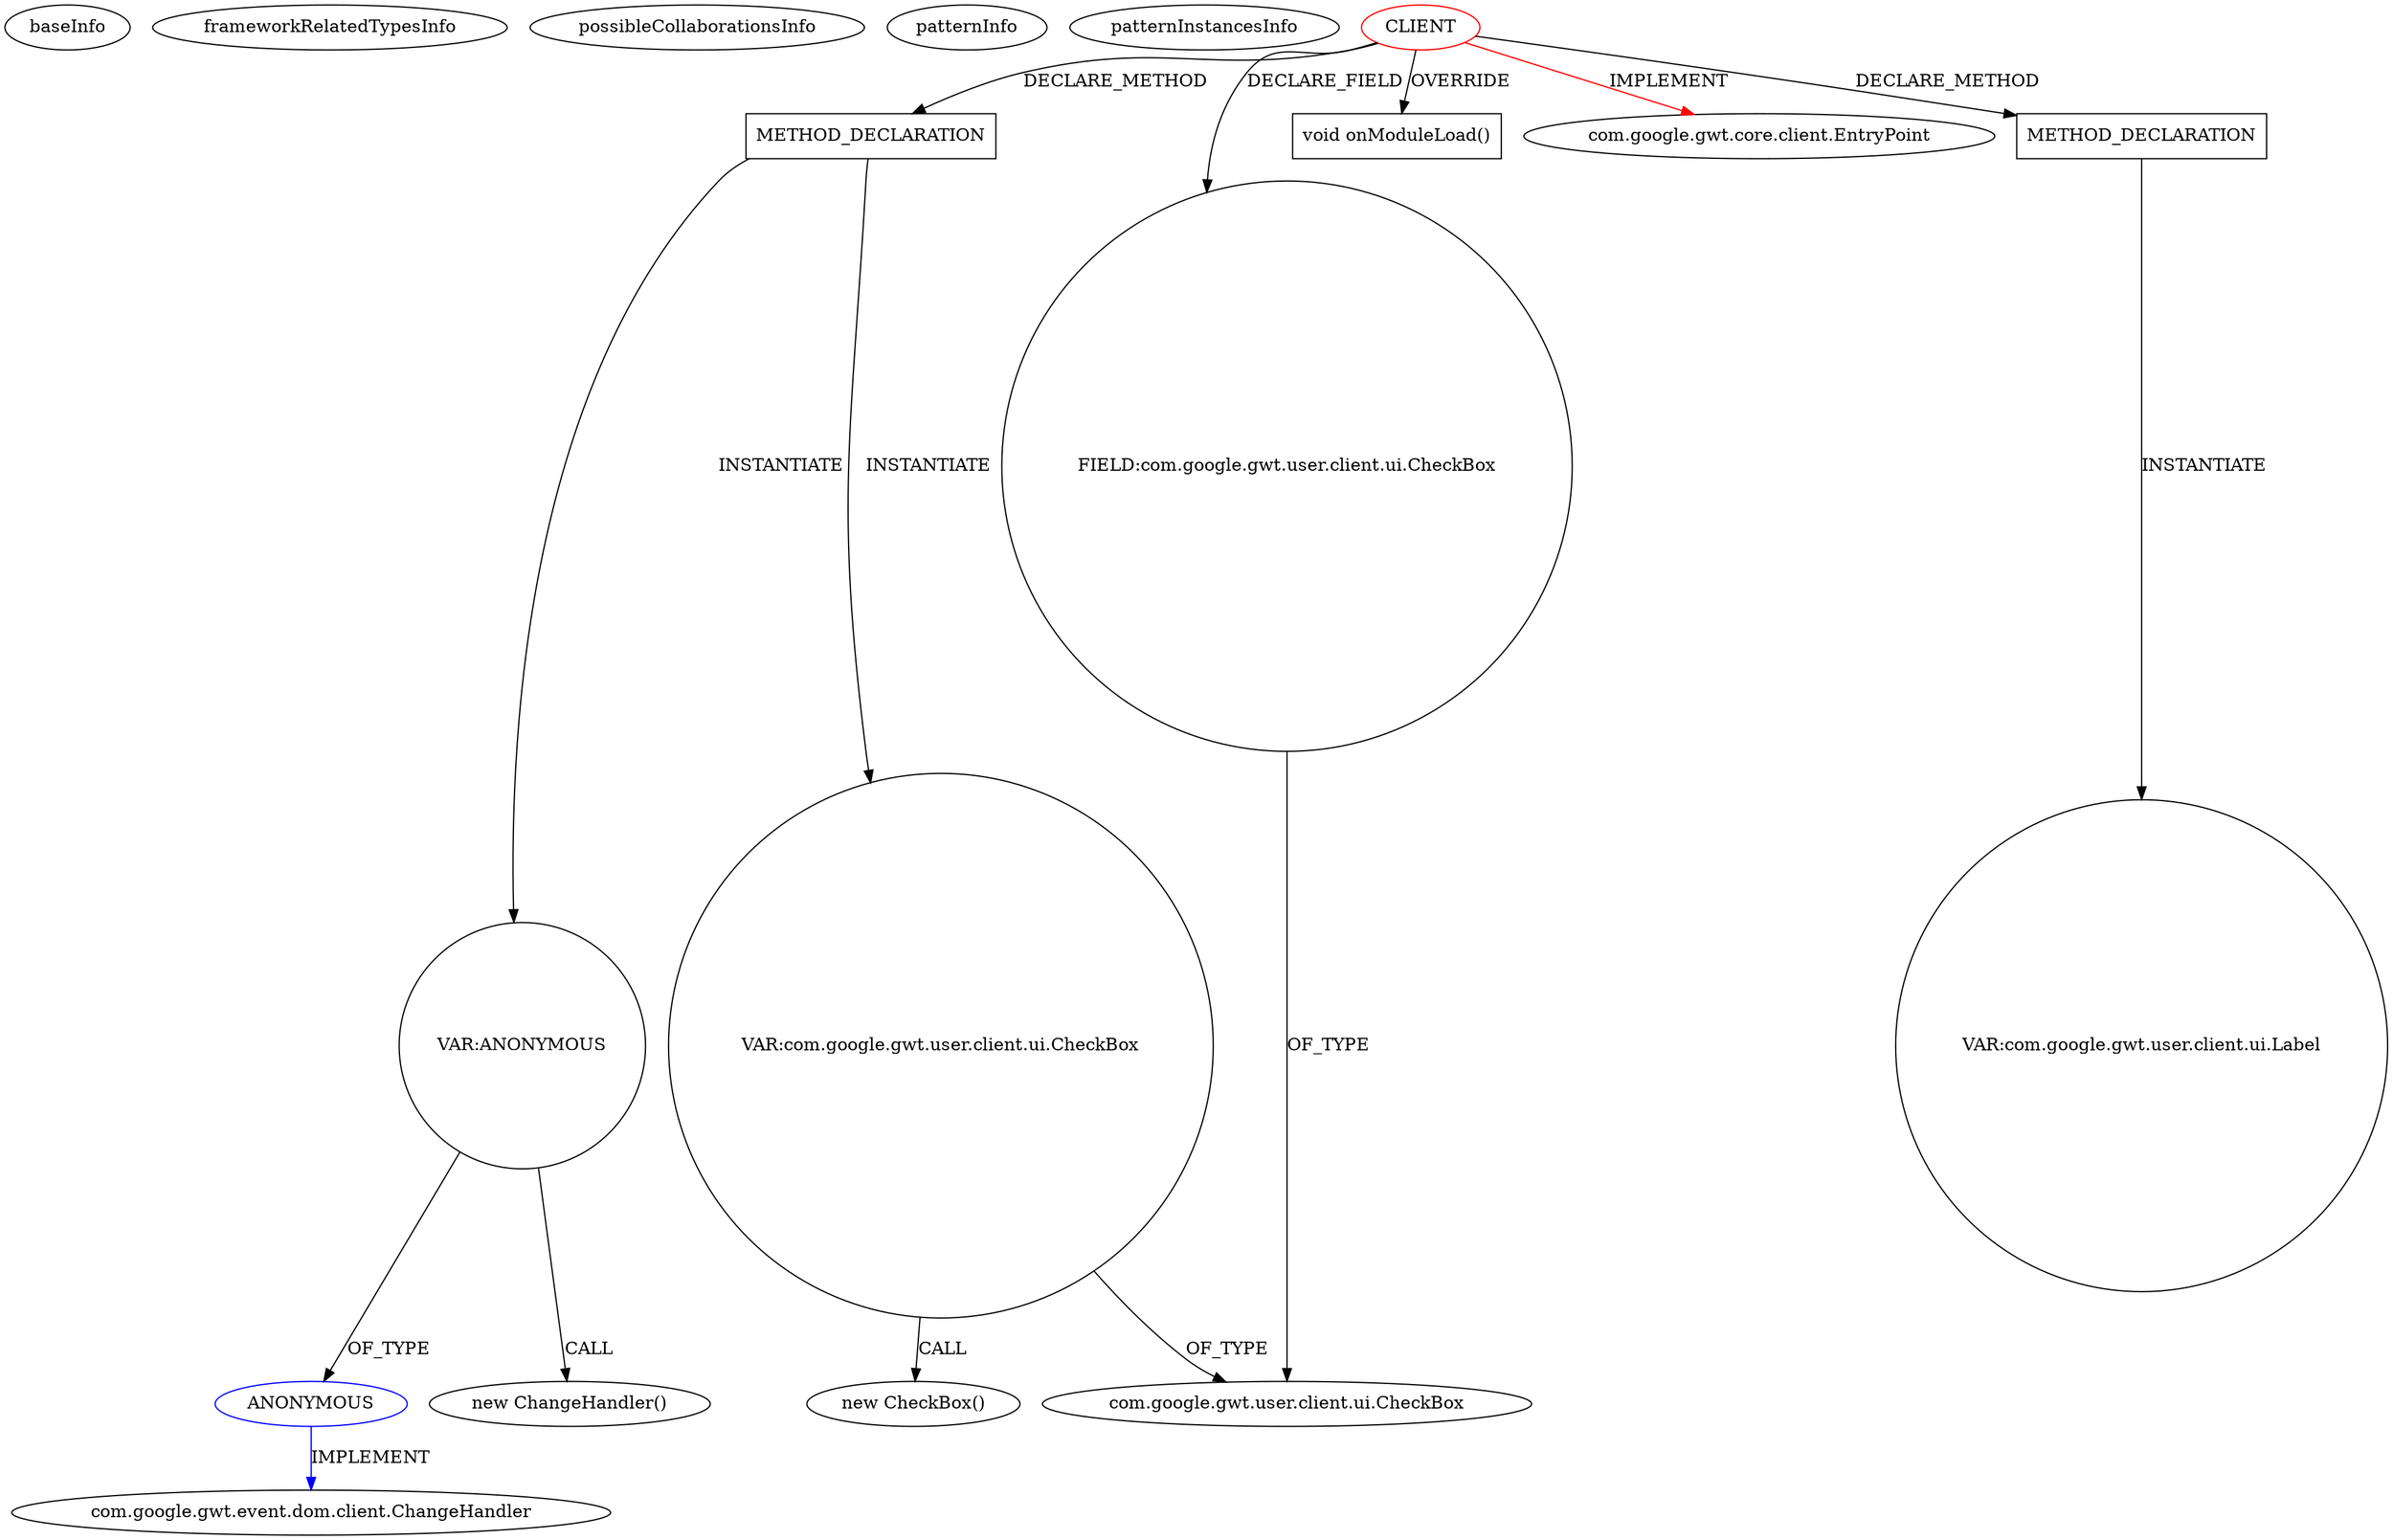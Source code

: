 digraph {
baseInfo[graphId=1019,category="pattern",isAnonymous=false,possibleRelation=true]
frameworkRelatedTypesInfo[0="com.google.gwt.core.client.EntryPoint"]
possibleCollaborationsInfo[0="1019~INSTANTIATION-CLIENT_METHOD_DECLARATION-~com.google.gwt.core.client.EntryPoint ~com.google.gwt.event.dom.client.ChangeHandler ~false~true"]
patternInfo[frequency=2.0,patternRootClient=0]
patternInstancesInfo[0="spydon-esiade~/spydon-esiade/esiade-master/src/net/esiade/client/Esiade.java~Esiade~4504",1="DeannaSurma-Census~/DeannaSurma-Census/Census-master/src/com/cs4302/census/client/Census.java~Census~109"]
353[label="new ChangeHandler()",vertexType="CONSTRUCTOR_CALL",isFrameworkType=false]
354[label="VAR:ANONYMOUS",vertexType="VARIABLE_EXPRESION",isFrameworkType=false,shape=circle]
355[label="ANONYMOUS",vertexType="REFERENCE_ANONYMOUS_DECLARATION",isFrameworkType=false,color=blue]
356[label="com.google.gwt.event.dom.client.ChangeHandler",vertexType="FRAMEWORK_INTERFACE_TYPE",isFrameworkType=false]
178[label="METHOD_DECLARATION",vertexType="CLIENT_METHOD_DECLARATION",isFrameworkType=false,shape=box]
0[label="CLIENT",vertexType="ROOT_CLIENT_CLASS_DECLARATION",isFrameworkType=false,color=red]
4[label="FIELD:com.google.gwt.user.client.ui.CheckBox",vertexType="FIELD_DECLARATION",isFrameworkType=false,shape=circle]
64[label="void onModuleLoad()",vertexType="OVERRIDING_METHOD_DECLARATION",isFrameworkType=false,shape=box]
3[label="com.google.gwt.user.client.ui.CheckBox",vertexType="FRAMEWORK_CLASS_TYPE",isFrameworkType=false]
1[label="com.google.gwt.core.client.EntryPoint",vertexType="FRAMEWORK_INTERFACE_TYPE",isFrameworkType=false]
442[label="VAR:com.google.gwt.user.client.ui.CheckBox",vertexType="VARIABLE_EXPRESION",isFrameworkType=false,shape=circle]
441[label="new CheckBox()",vertexType="CONSTRUCTOR_CALL",isFrameworkType=false]
444[label="METHOD_DECLARATION",vertexType="CLIENT_METHOD_DECLARATION",isFrameworkType=false,shape=box]
530[label="VAR:com.google.gwt.user.client.ui.Label",vertexType="VARIABLE_EXPRESION",isFrameworkType=false,shape=circle]
178->354[label="INSTANTIATE"]
444->530[label="INSTANTIATE"]
442->3[label="OF_TYPE"]
178->442[label="INSTANTIATE"]
4->3[label="OF_TYPE"]
0->1[label="IMPLEMENT",color=red]
0->4[label="DECLARE_FIELD"]
354->355[label="OF_TYPE"]
355->356[label="IMPLEMENT",color=blue]
0->178[label="DECLARE_METHOD"]
0->64[label="OVERRIDE"]
442->441[label="CALL"]
0->444[label="DECLARE_METHOD"]
354->353[label="CALL"]
}
